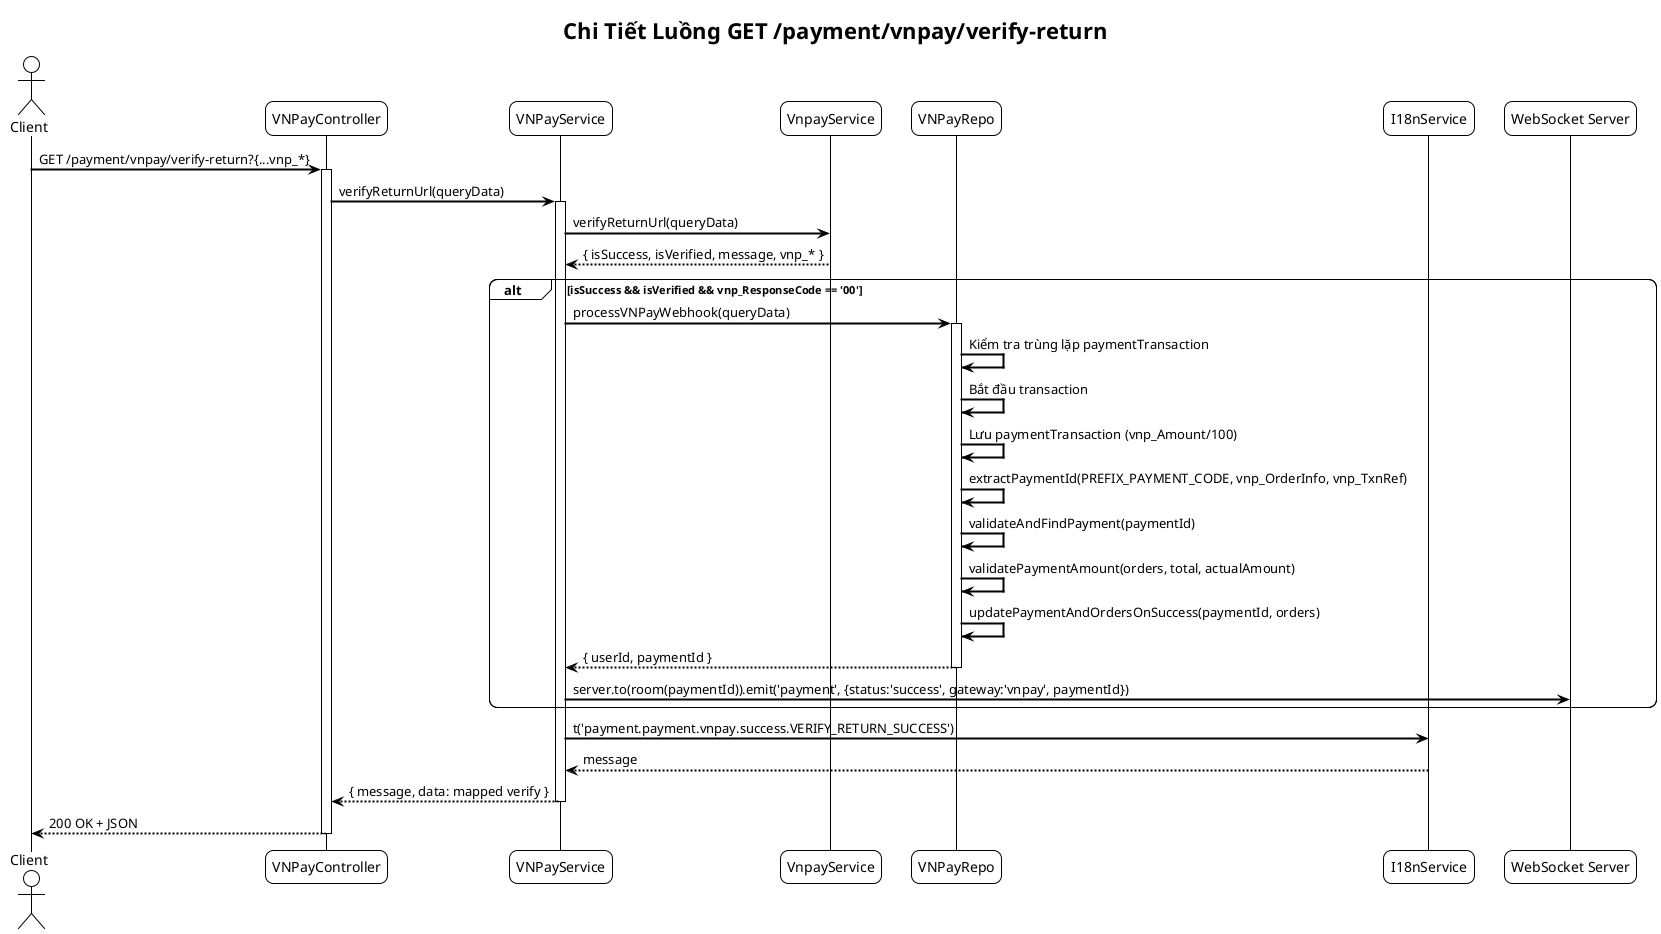 @startuml VNPay - Verify Return Sequence
!theme plain
skinparam backgroundColor #FFFFFF
skinparam sequenceArrowThickness 2
skinparam roundcorner 16

title Chi Tiết Luồng GET /payment/vnpay/verify-return

actor "Client" as C
participant "VNPayController" as VC
participant "VNPayService" as VS
participant "VnpayService" as VNS
participant "VNPayRepo" as VR
participant "I18nService" as IS
participant "WebSocket Server" as WS

C -> VC: GET /payment/vnpay/verify-return?{...vnp_*}
activate VC

VC -> VS: verifyReturnUrl(queryData)
activate VS

VS -> VNS: verifyReturnUrl(queryData)
VNS --> VS: { isSuccess, isVerified, message, vnp_* }

alt isSuccess && isVerified && vnp_ResponseCode == '00'
  VS -> VR: processVNPayWebhook(queryData)
  activate VR
  VR -> VR: Kiểm tra trùng lặp paymentTransaction
  VR -> VR: Bắt đầu transaction
  VR -> VR: Lưu paymentTransaction (vnp_Amount/100)
  VR -> VR: extractPaymentId(PREFIX_PAYMENT_CODE, vnp_OrderInfo, vnp_TxnRef)
  VR -> VR: validateAndFindPayment(paymentId)
  VR -> VR: validatePaymentAmount(orders, total, actualAmount)
  VR -> VR: updatePaymentAndOrdersOnSuccess(paymentId, orders)
  VR --> VS: { userId, paymentId }
  deactivate VR
  VS -> WS: server.to(room(paymentId)).emit('payment', {status:'success', gateway:'vnpay', paymentId})
end

VS -> IS: t('payment.payment.vnpay.success.VERIFY_RETURN_SUCCESS')
IS --> VS: message
VS --> VC: { message, data: mapped verify }
deactivate VS

VC --> C: 200 OK + JSON
deactivate VC

@enduml


